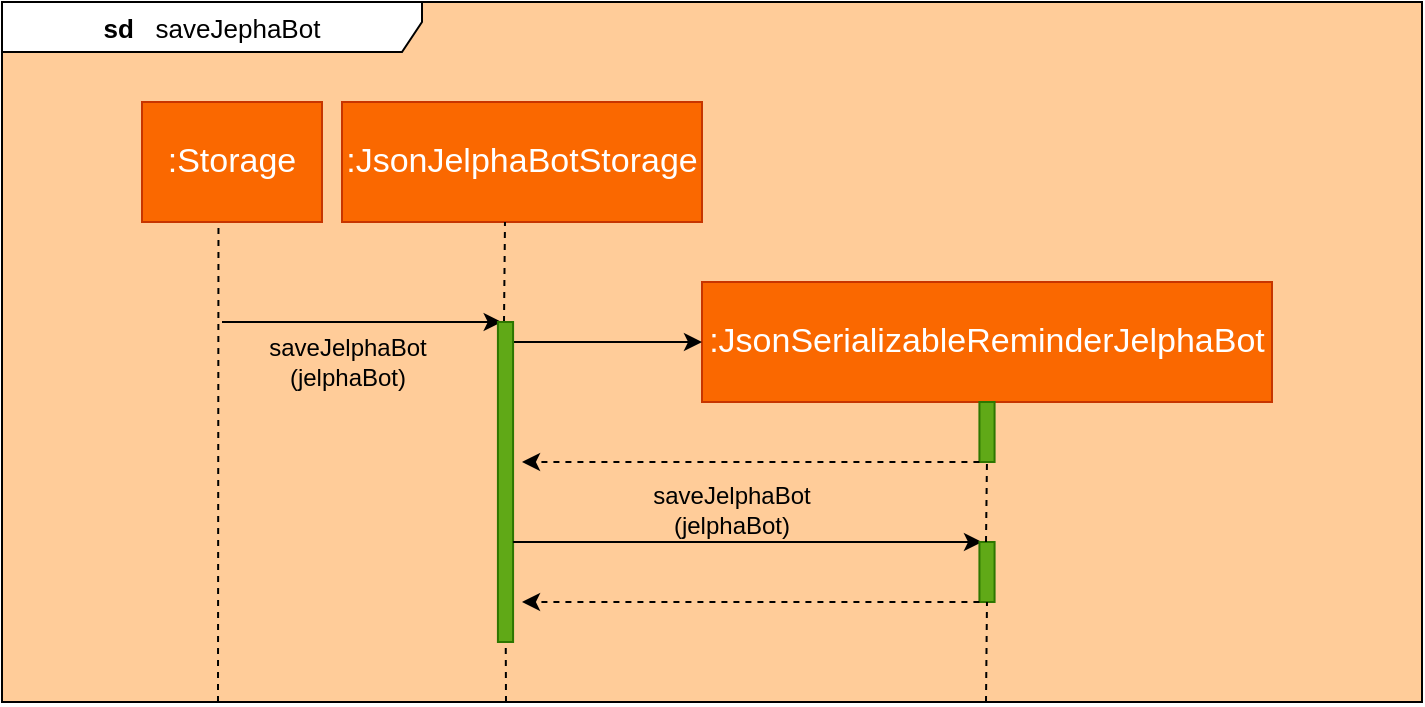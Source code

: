 <mxfile version="12.9.9" type="device"><diagram id="8nA2ZPJFM3wmrsE_MuTr" name="Page-1"><mxGraphModel dx="786" dy="536" grid="1" gridSize="10" guides="1" tooltips="1" connect="1" arrows="1" fold="1" page="1" pageScale="1" pageWidth="827" pageHeight="1169" math="0" shadow="0"><root><mxCell id="0"/><mxCell id="1" parent="0"/><mxCell id="iqswkxmGJfXqK92fiffK-14" value="" style="rounded=0;whiteSpace=wrap;html=1;fillColor=#FFCC99;" parent="1" vertex="1"><mxGeometry x="90" y="590" width="710" height="350" as="geometry"/></mxCell><mxCell id="iqswkxmGJfXqK92fiffK-2" value="&lt;b&gt;sd&lt;/b&gt;&amp;nbsp; &amp;nbsp;saveJephaBot" style="shape=umlFrame;whiteSpace=wrap;html=1;fontSize=13;width=210;height=25;align=center;" parent="1" vertex="1"><mxGeometry x="90" y="590" width="710" height="350" as="geometry"/></mxCell><mxCell id="FTK14e9XcM5mfNb7xlVp-4" value=":Storage" style="rounded=0;whiteSpace=wrap;html=1;fontFamily=Helvetica;fillColor=#fa6800;strokeColor=#C73500;fontColor=#ffffff;fontSize=17;" parent="1" vertex="1"><mxGeometry x="160" y="640.0" width="90" height="60" as="geometry"/></mxCell><mxCell id="FTK14e9XcM5mfNb7xlVp-5" value=":JsonJelphaBotStorage" style="rounded=0;whiteSpace=wrap;html=1;fontFamily=Helvetica;fillColor=#fa6800;strokeColor=#C73500;fontColor=#ffffff;fontSize=17;" parent="1" vertex="1"><mxGeometry x="260" y="640.0" width="180" height="60" as="geometry"/></mxCell><mxCell id="FTK14e9XcM5mfNb7xlVp-6" value=":JsonSerializableReminderJelphaBot" style="rounded=0;whiteSpace=wrap;html=1;fontFamily=Helvetica;fillColor=#fa6800;strokeColor=#C73500;fontColor=#ffffff;fontSize=17;" parent="1" vertex="1"><mxGeometry x="440" y="730.0" width="285" height="60" as="geometry"/></mxCell><mxCell id="FTK14e9XcM5mfNb7xlVp-7" value="" style="endArrow=none;dashed=1;html=1;entryX=0.5;entryY=1;entryDx=0;entryDy=0;" parent="1" edge="1"><mxGeometry width="50" height="50" relative="1" as="geometry"><mxPoint x="198" y="940" as="sourcePoint"/><mxPoint x="198.24" y="700" as="targetPoint"/></mxGeometry></mxCell><mxCell id="FTK14e9XcM5mfNb7xlVp-8" value="" style="endArrow=none;dashed=1;html=1;entryX=0.5;entryY=1;entryDx=0;entryDy=0;" parent="1" edge="1"><mxGeometry width="50" height="50" relative="1" as="geometry"><mxPoint x="341" y="750" as="sourcePoint"/><mxPoint x="341.49" y="700" as="targetPoint"/></mxGeometry></mxCell><mxCell id="FTK14e9XcM5mfNb7xlVp-11" value="" style="endArrow=none;dashed=1;html=1;entryX=0.5;entryY=1;entryDx=0;entryDy=0;" parent="1" edge="1"><mxGeometry width="50" height="50" relative="1" as="geometry"><mxPoint x="342" y="940" as="sourcePoint"/><mxPoint x="341.74" y="880" as="targetPoint"/></mxGeometry></mxCell><mxCell id="FTK14e9XcM5mfNb7xlVp-12" value="" style="endArrow=classic;html=1;entryX=0.25;entryY=0;entryDx=0;entryDy=0;" parent="1" target="FTK14e9XcM5mfNb7xlVp-10" edge="1"><mxGeometry width="50" height="50" relative="1" as="geometry"><mxPoint x="200" y="750" as="sourcePoint"/><mxPoint x="410" y="800" as="targetPoint"/></mxGeometry></mxCell><mxCell id="FTK14e9XcM5mfNb7xlVp-13" value="saveJelphaBot&lt;br&gt;(jelphaBot)" style="text;html=1;strokeColor=none;fillColor=none;align=center;verticalAlign=middle;whiteSpace=wrap;rounded=0;" parent="1" vertex="1"><mxGeometry x="187.96" y="760" width="150" height="20" as="geometry"/></mxCell><mxCell id="FTK14e9XcM5mfNb7xlVp-14" value="" style="endArrow=classic;html=1;" parent="1" edge="1"><mxGeometry width="50" height="50" relative="1" as="geometry"><mxPoint x="340" y="760" as="sourcePoint"/><mxPoint x="440" y="760" as="targetPoint"/></mxGeometry></mxCell><mxCell id="FTK14e9XcM5mfNb7xlVp-15" value="" style="rounded=0;whiteSpace=wrap;html=1;fillColor=#60a917;strokeColor=#2D7600;fontColor=#ffffff;fontSize=17;fontFamily=Helvetica;" parent="1" vertex="1"><mxGeometry x="578.71" y="790" width="7.58" height="30" as="geometry"/></mxCell><mxCell id="FTK14e9XcM5mfNb7xlVp-10" value="" style="rounded=0;whiteSpace=wrap;html=1;fillColor=#60a917;strokeColor=#2D7600;fontColor=#ffffff;fontSize=17;fontFamily=Helvetica;" parent="1" vertex="1"><mxGeometry x="337.96" y="750" width="7.58" height="160" as="geometry"/></mxCell><mxCell id="FTK14e9XcM5mfNb7xlVp-16" value="" style="endArrow=classic;html=1;exitX=0;exitY=1;exitDx=0;exitDy=0;dashed=1;" parent="1" source="FTK14e9XcM5mfNb7xlVp-15" edge="1"><mxGeometry width="50" height="50" relative="1" as="geometry"><mxPoint x="350" y="770" as="sourcePoint"/><mxPoint x="350" y="820" as="targetPoint"/></mxGeometry></mxCell><mxCell id="FTK14e9XcM5mfNb7xlVp-17" value="" style="endArrow=classic;html=1;" parent="1" edge="1"><mxGeometry width="50" height="50" relative="1" as="geometry"><mxPoint x="345.54" y="860" as="sourcePoint"/><mxPoint x="580" y="860" as="targetPoint"/></mxGeometry></mxCell><mxCell id="FTK14e9XcM5mfNb7xlVp-18" value="" style="rounded=0;whiteSpace=wrap;html=1;fillColor=#60a917;strokeColor=#2D7600;fontColor=#ffffff;fontSize=17;fontFamily=Helvetica;" parent="1" vertex="1"><mxGeometry x="578.71" y="860" width="7.58" height="30" as="geometry"/></mxCell><mxCell id="FTK14e9XcM5mfNb7xlVp-19" value="" style="endArrow=classic;html=1;exitX=0;exitY=1;exitDx=0;exitDy=0;dashed=1;" parent="1" edge="1"><mxGeometry width="50" height="50" relative="1" as="geometry"><mxPoint x="578.71" y="890" as="sourcePoint"/><mxPoint x="350" y="890" as="targetPoint"/></mxGeometry></mxCell><mxCell id="FTK14e9XcM5mfNb7xlVp-20" value="saveJelphaBot&lt;br&gt;(jelphaBot)" style="text;html=1;strokeColor=none;fillColor=none;align=center;verticalAlign=middle;whiteSpace=wrap;rounded=0;" parent="1" vertex="1"><mxGeometry x="380" y="834" width="150" height="20" as="geometry"/></mxCell><mxCell id="FTK14e9XcM5mfNb7xlVp-21" value="" style="endArrow=none;dashed=1;html=1;entryX=0.5;entryY=1;entryDx=0;entryDy=0;" parent="1" edge="1"><mxGeometry width="50" height="50" relative="1" as="geometry"><mxPoint x="582" y="860" as="sourcePoint"/><mxPoint x="582.49" y="819" as="targetPoint"/></mxGeometry></mxCell><mxCell id="FTK14e9XcM5mfNb7xlVp-22" value="" style="endArrow=none;dashed=1;html=1;entryX=0.5;entryY=1;entryDx=0;entryDy=0;" parent="1" edge="1"><mxGeometry width="50" height="50" relative="1" as="geometry"><mxPoint x="582" y="940" as="sourcePoint"/><mxPoint x="582.49" y="890" as="targetPoint"/></mxGeometry></mxCell></root></mxGraphModel></diagram></mxfile>
